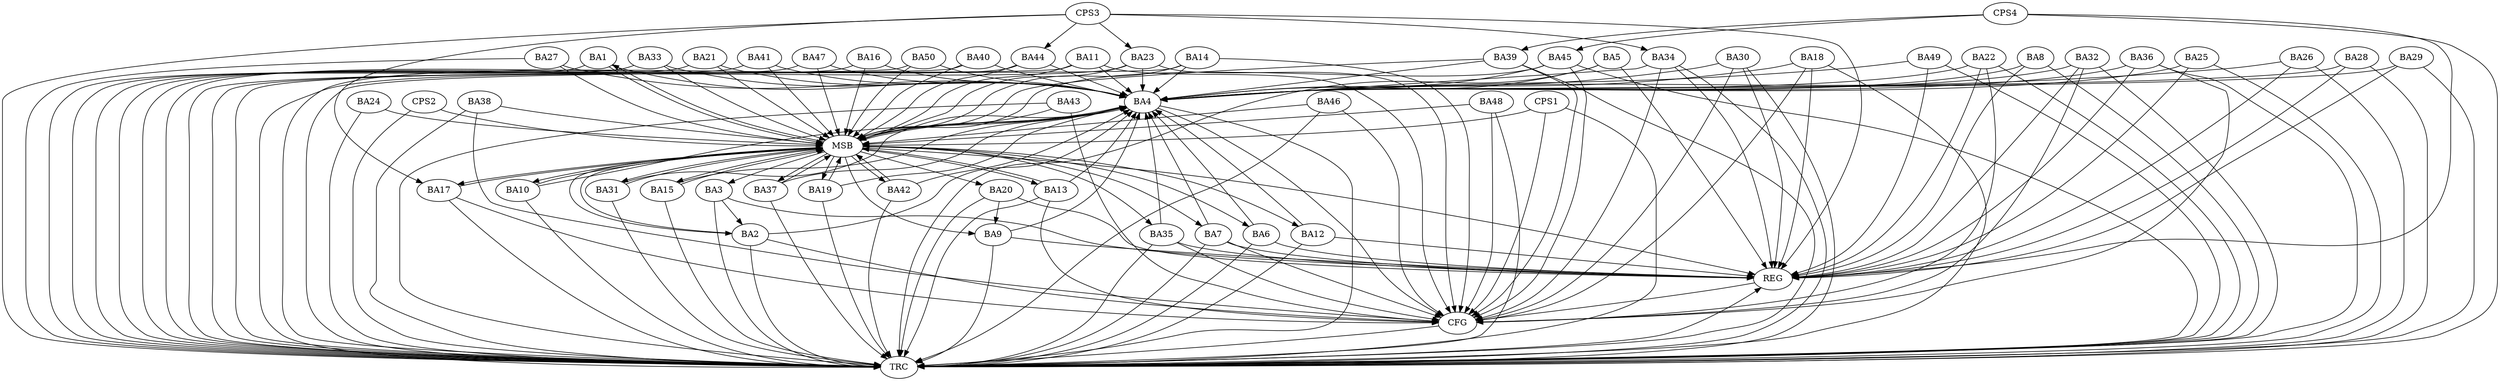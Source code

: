 strict digraph G {
  BA1 [ label="BA1" ];
  BA2 [ label="BA2" ];
  BA3 [ label="BA3" ];
  BA4 [ label="BA4" ];
  BA5 [ label="BA5" ];
  BA6 [ label="BA6" ];
  BA7 [ label="BA7" ];
  BA8 [ label="BA8" ];
  BA9 [ label="BA9" ];
  BA10 [ label="BA10" ];
  BA11 [ label="BA11" ];
  BA12 [ label="BA12" ];
  BA13 [ label="BA13" ];
  BA14 [ label="BA14" ];
  BA15 [ label="BA15" ];
  BA16 [ label="BA16" ];
  BA17 [ label="BA17" ];
  BA18 [ label="BA18" ];
  BA19 [ label="BA19" ];
  BA20 [ label="BA20" ];
  BA21 [ label="BA21" ];
  BA22 [ label="BA22" ];
  BA23 [ label="BA23" ];
  BA24 [ label="BA24" ];
  BA25 [ label="BA25" ];
  BA26 [ label="BA26" ];
  BA27 [ label="BA27" ];
  BA28 [ label="BA28" ];
  BA29 [ label="BA29" ];
  BA30 [ label="BA30" ];
  BA31 [ label="BA31" ];
  BA32 [ label="BA32" ];
  BA33 [ label="BA33" ];
  BA34 [ label="BA34" ];
  BA35 [ label="BA35" ];
  BA36 [ label="BA36" ];
  BA37 [ label="BA37" ];
  BA38 [ label="BA38" ];
  BA39 [ label="BA39" ];
  BA40 [ label="BA40" ];
  BA41 [ label="BA41" ];
  BA42 [ label="BA42" ];
  BA43 [ label="BA43" ];
  BA44 [ label="BA44" ];
  BA45 [ label="BA45" ];
  BA46 [ label="BA46" ];
  BA47 [ label="BA47" ];
  BA48 [ label="BA48" ];
  BA49 [ label="BA49" ];
  BA50 [ label="BA50" ];
  CPS1 [ label="CPS1" ];
  CPS2 [ label="CPS2" ];
  CPS3 [ label="CPS3" ];
  CPS4 [ label="CPS4" ];
  REG [ label="REG" ];
  MSB [ label="MSB" ];
  CFG [ label="CFG" ];
  TRC [ label="TRC" ];
  BA3 -> BA2;
  BA6 -> BA4;
  BA7 -> BA4;
  BA12 -> BA4;
  BA20 -> BA9;
  BA32 -> BA4;
  BA34 -> BA4;
  BA36 -> BA4;
  CPS3 -> BA23;
  CPS3 -> BA34;
  CPS3 -> BA17;
  CPS3 -> BA44;
  CPS4 -> BA45;
  CPS4 -> BA39;
  BA3 -> REG;
  BA5 -> REG;
  BA6 -> REG;
  BA7 -> REG;
  BA8 -> REG;
  BA9 -> REG;
  BA12 -> REG;
  BA18 -> REG;
  BA20 -> REG;
  BA22 -> REG;
  BA25 -> REG;
  BA26 -> REG;
  BA28 -> REG;
  BA29 -> REG;
  BA30 -> REG;
  BA32 -> REG;
  BA34 -> REG;
  BA35 -> REG;
  BA36 -> REG;
  BA49 -> REG;
  CPS3 -> REG;
  CPS4 -> REG;
  BA1 -> MSB;
  MSB -> BA2;
  MSB -> REG;
  BA2 -> MSB;
  MSB -> BA1;
  BA4 -> MSB;
  MSB -> BA3;
  BA10 -> MSB;
  BA11 -> MSB;
  MSB -> BA4;
  BA13 -> MSB;
  BA14 -> MSB;
  MSB -> BA10;
  BA15 -> MSB;
  MSB -> BA12;
  BA16 -> MSB;
  BA17 -> MSB;
  MSB -> BA13;
  BA19 -> MSB;
  MSB -> BA17;
  BA21 -> MSB;
  MSB -> BA6;
  BA23 -> MSB;
  BA24 -> MSB;
  MSB -> BA15;
  BA27 -> MSB;
  MSB -> BA9;
  BA31 -> MSB;
  BA33 -> MSB;
  BA37 -> MSB;
  BA38 -> MSB;
  MSB -> BA20;
  BA39 -> MSB;
  BA40 -> MSB;
  MSB -> BA19;
  BA41 -> MSB;
  BA42 -> MSB;
  MSB -> BA35;
  BA43 -> MSB;
  BA44 -> MSB;
  MSB -> BA37;
  BA45 -> MSB;
  MSB -> BA42;
  BA46 -> MSB;
  BA47 -> MSB;
  BA48 -> MSB;
  BA50 -> MSB;
  CPS1 -> MSB;
  MSB -> BA31;
  CPS2 -> MSB;
  MSB -> BA7;
  BA2 -> CFG;
  BA43 -> CFG;
  BA46 -> CFG;
  BA17 -> CFG;
  BA18 -> CFG;
  BA30 -> CFG;
  CPS1 -> CFG;
  BA7 -> CFG;
  BA34 -> CFG;
  BA11 -> CFG;
  BA39 -> CFG;
  BA23 -> CFG;
  BA36 -> CFG;
  BA35 -> CFG;
  BA13 -> CFG;
  BA14 -> CFG;
  BA45 -> CFG;
  BA4 -> CFG;
  BA22 -> CFG;
  BA48 -> CFG;
  BA38 -> CFG;
  BA32 -> CFG;
  REG -> CFG;
  BA1 -> TRC;
  BA2 -> TRC;
  BA3 -> TRC;
  BA4 -> TRC;
  BA5 -> TRC;
  BA6 -> TRC;
  BA7 -> TRC;
  BA8 -> TRC;
  BA9 -> TRC;
  BA10 -> TRC;
  BA11 -> TRC;
  BA12 -> TRC;
  BA13 -> TRC;
  BA14 -> TRC;
  BA15 -> TRC;
  BA16 -> TRC;
  BA17 -> TRC;
  BA18 -> TRC;
  BA19 -> TRC;
  BA20 -> TRC;
  BA21 -> TRC;
  BA22 -> TRC;
  BA23 -> TRC;
  BA24 -> TRC;
  BA25 -> TRC;
  BA26 -> TRC;
  BA27 -> TRC;
  BA28 -> TRC;
  BA29 -> TRC;
  BA30 -> TRC;
  BA31 -> TRC;
  BA32 -> TRC;
  BA33 -> TRC;
  BA34 -> TRC;
  BA35 -> TRC;
  BA36 -> TRC;
  BA37 -> TRC;
  BA38 -> TRC;
  BA39 -> TRC;
  BA40 -> TRC;
  BA41 -> TRC;
  BA42 -> TRC;
  BA43 -> TRC;
  BA44 -> TRC;
  BA45 -> TRC;
  BA46 -> TRC;
  BA47 -> TRC;
  BA48 -> TRC;
  BA49 -> TRC;
  BA50 -> TRC;
  CPS1 -> TRC;
  CPS2 -> TRC;
  CPS3 -> TRC;
  CPS4 -> TRC;
  CFG -> TRC;
  TRC -> REG;
  BA1 -> BA4;
  BA13 -> BA4;
  BA18 -> BA4;
  BA30 -> BA4;
  BA44 -> BA4;
  BA15 -> BA4;
  BA33 -> BA4;
  BA25 -> BA4;
  BA26 -> BA4;
  BA9 -> BA4;
  BA35 -> BA4;
  BA10 -> BA4;
  BA37 -> BA4;
  BA42 -> BA4;
  BA45 -> BA4;
  BA14 -> BA4;
  BA2 -> BA4;
  BA39 -> BA4;
  BA22 -> BA4;
  BA50 -> BA4;
  BA29 -> BA4;
  BA31 -> BA4;
  BA5 -> BA4;
  BA21 -> BA4;
  BA40 -> BA4;
  BA8 -> BA4;
  BA47 -> BA4;
  BA49 -> BA4;
  BA28 -> BA4;
  BA16 -> BA4;
  BA11 -> BA4;
  BA41 -> BA4;
  BA19 -> BA4;
  BA27 -> BA4;
  BA23 -> BA4;
}
